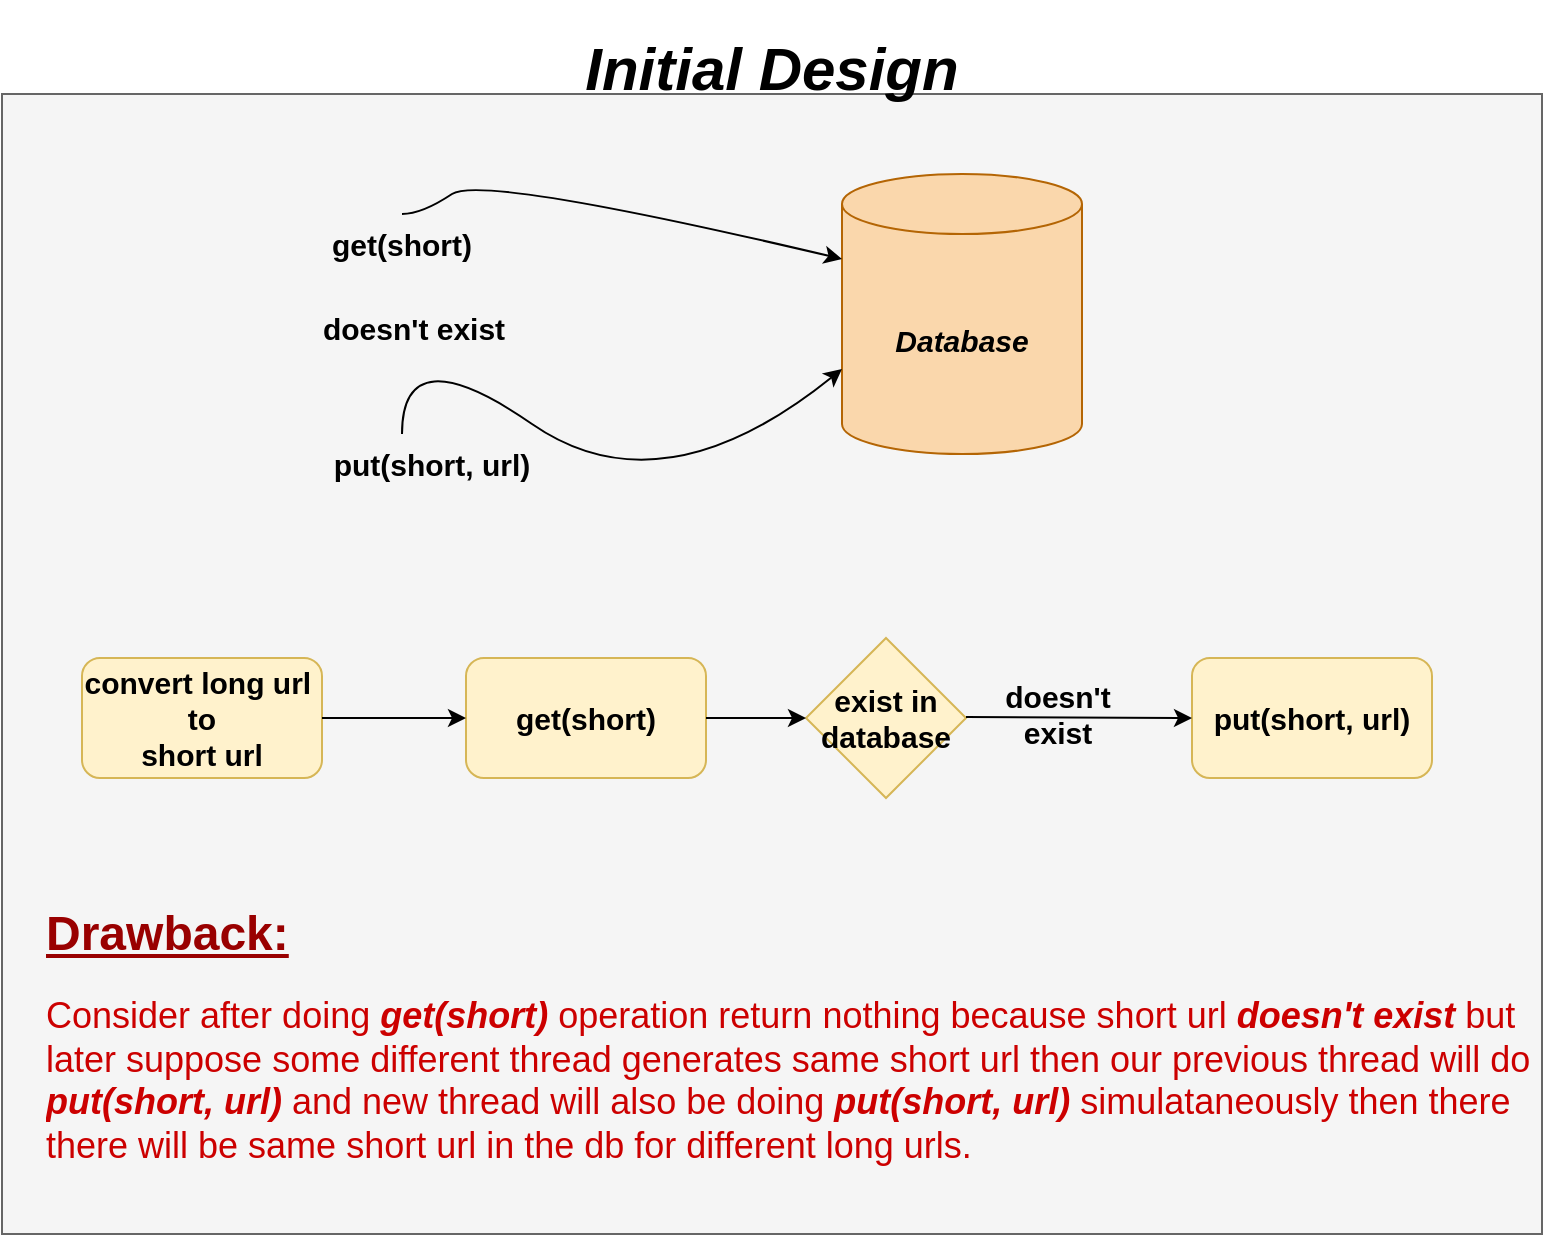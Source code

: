 <mxfile version="21.5.1" type="device" pages="2">
  <diagram name="Page-1" id="enzCbStMEwXn0YLjpf-Z">
    <mxGraphModel dx="1194" dy="671" grid="1" gridSize="10" guides="1" tooltips="1" connect="0" arrows="1" fold="1" page="1" pageScale="1" pageWidth="850" pageHeight="1100" math="0" shadow="0">
      <root>
        <mxCell id="0" />
        <mxCell id="1" parent="0" />
        <mxCell id="oLHMKdf_c8ozPo9maUvz-1" value="" style="rounded=0;whiteSpace=wrap;html=1;fillColor=#f5f5f5;fontColor=#333333;strokeColor=#666666;" vertex="1" parent="1">
          <mxGeometry x="40" y="160" width="770" height="570" as="geometry" />
        </mxCell>
        <mxCell id="lJU4MYkeWqJsF0_TRZ6k-1" value="&lt;b&gt;&lt;font style=&quot;font-size: 15px;&quot;&gt;&lt;i&gt;Database&lt;/i&gt;&lt;/font&gt;&lt;/b&gt;" style="shape=cylinder3;whiteSpace=wrap;html=1;boundedLbl=1;backgroundOutline=1;size=15;fillColor=#fad7ac;strokeColor=#b46504;" vertex="1" parent="1">
          <mxGeometry x="460" y="200" width="120" height="140" as="geometry" />
        </mxCell>
        <mxCell id="lJU4MYkeWqJsF0_TRZ6k-2" value="" style="curved=1;endArrow=classic;html=1;rounded=0;entryX=0;entryY=0;entryDx=0;entryDy=42.5;entryPerimeter=0;exitX=0.5;exitY=0;exitDx=0;exitDy=0;" edge="1" parent="1" source="lJU4MYkeWqJsF0_TRZ6k-6" target="lJU4MYkeWqJsF0_TRZ6k-1">
          <mxGeometry width="50" height="50" relative="1" as="geometry">
            <mxPoint x="240" y="240" as="sourcePoint" />
            <mxPoint x="330" y="200" as="targetPoint" />
            <Array as="points">
              <mxPoint x="250" y="220" />
              <mxPoint x="280" y="200" />
            </Array>
          </mxGeometry>
        </mxCell>
        <mxCell id="lJU4MYkeWqJsF0_TRZ6k-6" value="&lt;b style=&quot;font-size: 15px;&quot;&gt;get(short)&lt;/b&gt;" style="text;html=1;strokeColor=none;fillColor=none;align=center;verticalAlign=middle;whiteSpace=wrap;rounded=0;fontSize=15;" vertex="1" parent="1">
          <mxGeometry x="210" y="220" width="60" height="30" as="geometry" />
        </mxCell>
        <mxCell id="lJU4MYkeWqJsF0_TRZ6k-7" value="&lt;b style=&quot;font-size: 15px;&quot;&gt;doesn&#39;t exist&lt;/b&gt;" style="text;html=1;strokeColor=none;fillColor=none;align=center;verticalAlign=middle;whiteSpace=wrap;rounded=0;fontSize=15;" vertex="1" parent="1">
          <mxGeometry x="191" y="257" width="110" height="40" as="geometry" />
        </mxCell>
        <mxCell id="lJU4MYkeWqJsF0_TRZ6k-8" value="" style="curved=1;endArrow=classic;html=1;rounded=0;entryX=0;entryY=0;entryDx=0;entryDy=97.5;entryPerimeter=0;" edge="1" parent="1" target="lJU4MYkeWqJsF0_TRZ6k-1">
          <mxGeometry width="50" height="50" relative="1" as="geometry">
            <mxPoint x="240" y="330" as="sourcePoint" />
            <mxPoint x="290" y="280" as="targetPoint" />
            <Array as="points">
              <mxPoint x="240" y="280" />
              <mxPoint x="370" y="370" />
            </Array>
          </mxGeometry>
        </mxCell>
        <mxCell id="lJU4MYkeWqJsF0_TRZ6k-9" value="&lt;b style=&quot;font-size: 15px;&quot;&gt;put(short, url)&lt;/b&gt;" style="text;html=1;strokeColor=none;fillColor=none;align=center;verticalAlign=middle;whiteSpace=wrap;rounded=0;fontSize=15;" vertex="1" parent="1">
          <mxGeometry x="195" y="330" width="120" height="30" as="geometry" />
        </mxCell>
        <mxCell id="lJU4MYkeWqJsF0_TRZ6k-10" value="&lt;b&gt;convert long url&amp;nbsp;&lt;br style=&quot;font-size: 15px;&quot;&gt;to&lt;br style=&quot;font-size: 15px;&quot;&gt;short url&lt;/b&gt;" style="rounded=1;whiteSpace=wrap;html=1;fontSize=15;fillColor=#fff2cc;strokeColor=#d6b656;" vertex="1" parent="1">
          <mxGeometry x="80" y="442" width="120" height="60" as="geometry" />
        </mxCell>
        <mxCell id="lJU4MYkeWqJsF0_TRZ6k-11" value="&lt;b&gt;get(short)&lt;/b&gt;" style="rounded=1;whiteSpace=wrap;html=1;fontSize=15;fillColor=#fff2cc;strokeColor=#d6b656;" vertex="1" parent="1">
          <mxGeometry x="272" y="442" width="120" height="60" as="geometry" />
        </mxCell>
        <mxCell id="lJU4MYkeWqJsF0_TRZ6k-12" value="&lt;b&gt;put(short, url)&lt;/b&gt;" style="rounded=1;whiteSpace=wrap;html=1;fontSize=15;fillColor=#fff2cc;strokeColor=#d6b656;" vertex="1" parent="1">
          <mxGeometry x="635" y="442" width="120" height="60" as="geometry" />
        </mxCell>
        <mxCell id="lJU4MYkeWqJsF0_TRZ6k-13" value="&lt;b&gt;exist in database&lt;/b&gt;" style="rhombus;whiteSpace=wrap;html=1;fontSize=15;fillColor=#fff2cc;strokeColor=#d6b656;" vertex="1" parent="1">
          <mxGeometry x="442" y="432" width="80" height="80" as="geometry" />
        </mxCell>
        <mxCell id="lJU4MYkeWqJsF0_TRZ6k-14" value="" style="endArrow=classic;html=1;rounded=0;exitX=1;exitY=0.5;exitDx=0;exitDy=0;entryX=0;entryY=0.5;entryDx=0;entryDy=0;" edge="1" parent="1" source="lJU4MYkeWqJsF0_TRZ6k-10" target="lJU4MYkeWqJsF0_TRZ6k-11">
          <mxGeometry width="50" height="50" relative="1" as="geometry">
            <mxPoint x="220" y="470" as="sourcePoint" />
            <mxPoint x="270" y="420" as="targetPoint" />
          </mxGeometry>
        </mxCell>
        <mxCell id="lJU4MYkeWqJsF0_TRZ6k-15" value="" style="endArrow=classic;html=1;rounded=0;exitX=1;exitY=0.5;exitDx=0;exitDy=0;entryX=0;entryY=0.5;entryDx=0;entryDy=0;" edge="1" parent="1" source="lJU4MYkeWqJsF0_TRZ6k-11" target="lJU4MYkeWqJsF0_TRZ6k-13">
          <mxGeometry width="50" height="50" relative="1" as="geometry">
            <mxPoint x="400" y="482" as="sourcePoint" />
            <mxPoint x="472" y="482" as="targetPoint" />
          </mxGeometry>
        </mxCell>
        <mxCell id="lJU4MYkeWqJsF0_TRZ6k-16" value="" style="endArrow=classic;html=1;rounded=0;exitX=1;exitY=0.5;exitDx=0;exitDy=0;entryX=0;entryY=0.5;entryDx=0;entryDy=0;" edge="1" parent="1" target="lJU4MYkeWqJsF0_TRZ6k-12">
          <mxGeometry width="50" height="50" relative="1" as="geometry">
            <mxPoint x="522" y="471.5" as="sourcePoint" />
            <mxPoint x="594" y="471.5" as="targetPoint" />
          </mxGeometry>
        </mxCell>
        <mxCell id="lJU4MYkeWqJsF0_TRZ6k-18" value="&lt;b&gt;doesn&#39;t exist&lt;/b&gt;" style="text;html=1;strokeColor=none;fillColor=none;align=center;verticalAlign=middle;whiteSpace=wrap;rounded=0;fontSize=15;" vertex="1" parent="1">
          <mxGeometry x="528" y="455" width="80" height="30" as="geometry" />
        </mxCell>
        <mxCell id="lJU4MYkeWqJsF0_TRZ6k-19" value="&lt;h1&gt;&lt;font color=&quot;#990000&quot;&gt;&lt;u&gt;Drawback:&lt;/u&gt;&lt;/font&gt;&lt;/h1&gt;&lt;p&gt;&lt;font style=&quot;font-size: 18px;&quot; color=&quot;#cc0000&quot;&gt;Consider after doing &lt;b&gt;&lt;i&gt;get(short)&lt;/i&gt;&lt;/b&gt; operation return nothing because short url &lt;b&gt;&lt;i&gt;doesn&#39;t exist&lt;/i&gt;&lt;/b&gt; but later suppose some different thread generates same short url then our previous thread will do &lt;b&gt;&lt;i&gt;put(short, url)&lt;/i&gt;&lt;/b&gt; and new thread will also be doing &lt;b&gt;&lt;i&gt;put(short, url)&lt;/i&gt;&lt;/b&gt; simulataneously then there there will be same short url in the db for different long urls.&lt;/font&gt;&lt;/p&gt;" style="text;html=1;strokeColor=none;fillColor=none;spacing=5;spacingTop=-20;whiteSpace=wrap;overflow=hidden;rounded=0;align=left;" vertex="1" parent="1">
          <mxGeometry x="57" y="560" width="753" height="160" as="geometry" />
        </mxCell>
        <mxCell id="lJU4MYkeWqJsF0_TRZ6k-21" value="&lt;h1&gt;&lt;font size=&quot;1&quot; style=&quot;&quot;&gt;&lt;i style=&quot;font-size: 30px;&quot;&gt;Initial Design&lt;/i&gt;&lt;/font&gt;&lt;/h1&gt;" style="text;html=1;strokeColor=none;fillColor=none;align=center;verticalAlign=middle;whiteSpace=wrap;rounded=0;" vertex="1" parent="1">
          <mxGeometry x="301" y="122" width="248" height="50" as="geometry" />
        </mxCell>
      </root>
    </mxGraphModel>
  </diagram>
  <diagram id="oJMWhMjttmCIodCj9CRg" name="Page-2">
    <mxGraphModel dx="1194" dy="671" grid="1" gridSize="10" guides="1" tooltips="1" connect="1" arrows="1" fold="1" page="1" pageScale="1" pageWidth="850" pageHeight="1100" math="0" shadow="0">
      <root>
        <mxCell id="0" />
        <mxCell id="1" parent="0" />
        <mxCell id="Cf9qOobosBltCWLoxzpp-31" value="" style="rounded=0;whiteSpace=wrap;html=1;fillColor=#f5f5f5;fontColor=#333333;strokeColor=#666666;" vertex="1" parent="1">
          <mxGeometry x="61" y="100" width="660" height="670" as="geometry" />
        </mxCell>
        <mxCell id="Cf9qOobosBltCWLoxzpp-1" value="&lt;b&gt;Convert Long Url&lt;br&gt;To&lt;br&gt;Short Url&lt;/b&gt;" style="rounded=0;whiteSpace=wrap;html=1;fillColor=#fff2cc;strokeColor=#d6b656;" vertex="1" parent="1">
          <mxGeometry x="104" y="140" width="130" height="70" as="geometry" />
        </mxCell>
        <mxCell id="Cf9qOobosBltCWLoxzpp-3" value="&lt;b&gt;get(short)&lt;/b&gt;" style="rounded=0;whiteSpace=wrap;html=1;fillColor=#fff2cc;strokeColor=#d6b656;" vertex="1" parent="1">
          <mxGeometry x="283" y="140" width="130" height="70" as="geometry" />
        </mxCell>
        <mxCell id="Cf9qOobosBltCWLoxzpp-5" value="&lt;b&gt;Modify Short Url&lt;/b&gt;" style="rounded=0;whiteSpace=wrap;html=1;fillColor=#fff2cc;strokeColor=#d6b656;" vertex="1" parent="1">
          <mxGeometry x="494" y="475" width="130" height="70" as="geometry" />
        </mxCell>
        <mxCell id="Cf9qOobosBltCWLoxzpp-6" value="&lt;b&gt;get(short)&lt;/b&gt;" style="rounded=0;whiteSpace=wrap;html=1;fillColor=#fff2cc;strokeColor=#d6b656;" vertex="1" parent="1">
          <mxGeometry x="256.5" y="296" width="130" height="70" as="geometry" />
        </mxCell>
        <mxCell id="Cf9qOobosBltCWLoxzpp-8" value="&lt;b&gt;put(short, long)&lt;/b&gt;" style="rounded=0;whiteSpace=wrap;html=1;fillColor=#fff2cc;strokeColor=#d6b656;" vertex="1" parent="1">
          <mxGeometry x="493" y="296" width="130" height="70" as="geometry" />
        </mxCell>
        <mxCell id="Cf9qOobosBltCWLoxzpp-9" value="&lt;b&gt;Short Url&lt;br&gt;Exist&lt;br&gt;In&amp;nbsp;&lt;br&gt;Database&lt;/b&gt;" style="rhombus;whiteSpace=wrap;html=1;fillColor=#fff2cc;strokeColor=#d6b656;" vertex="1" parent="1">
          <mxGeometry x="504" y="105" width="110" height="140" as="geometry" />
        </mxCell>
        <mxCell id="Cf9qOobosBltCWLoxzpp-11" value="&lt;b&gt;Long Url from &lt;br&gt;reqest equals to &lt;br&gt;Long Url for &lt;br&gt;get operration&amp;nbsp;&lt;/b&gt;" style="rhombus;whiteSpace=wrap;html=1;fillColor=#fff2cc;strokeColor=#d6b656;" vertex="1" parent="1">
          <mxGeometry x="253" y="428" width="137" height="164" as="geometry" />
        </mxCell>
        <mxCell id="Cf9qOobosBltCWLoxzpp-12" value="" style="endArrow=classic;html=1;rounded=0;exitX=1;exitY=0.5;exitDx=0;exitDy=0;entryX=0;entryY=0.5;entryDx=0;entryDy=0;" edge="1" parent="1" source="Cf9qOobosBltCWLoxzpp-1" target="Cf9qOobosBltCWLoxzpp-3">
          <mxGeometry width="50" height="50" relative="1" as="geometry">
            <mxPoint x="210" y="180" as="sourcePoint" />
            <mxPoint x="260" y="130" as="targetPoint" />
          </mxGeometry>
        </mxCell>
        <mxCell id="Cf9qOobosBltCWLoxzpp-13" value="" style="endArrow=classic;html=1;rounded=0;exitX=1;exitY=0.5;exitDx=0;exitDy=0;entryX=0;entryY=0.5;entryDx=0;entryDy=0;" edge="1" parent="1" source="Cf9qOobosBltCWLoxzpp-3" target="Cf9qOobosBltCWLoxzpp-9">
          <mxGeometry width="50" height="50" relative="1" as="geometry">
            <mxPoint x="400" y="450" as="sourcePoint" />
            <mxPoint x="460" y="210" as="targetPoint" />
          </mxGeometry>
        </mxCell>
        <mxCell id="Cf9qOobosBltCWLoxzpp-14" value="" style="endArrow=classic;html=1;rounded=0;exitX=1;exitY=0.5;exitDx=0;exitDy=0;entryX=0;entryY=0.5;entryDx=0;entryDy=0;" edge="1" parent="1" source="Cf9qOobosBltCWLoxzpp-11" target="Cf9qOobosBltCWLoxzpp-5">
          <mxGeometry width="50" height="50" relative="1" as="geometry">
            <mxPoint x="420" y="590" as="sourcePoint" />
            <mxPoint x="470" y="540" as="targetPoint" />
          </mxGeometry>
        </mxCell>
        <mxCell id="Cf9qOobosBltCWLoxzpp-15" value="" style="endArrow=classic;html=1;rounded=0;exitX=0.5;exitY=1;exitDx=0;exitDy=0;entryX=0.5;entryY=0;entryDx=0;entryDy=0;" edge="1" parent="1" source="Cf9qOobosBltCWLoxzpp-6" target="Cf9qOobosBltCWLoxzpp-11">
          <mxGeometry width="50" height="50" relative="1" as="geometry">
            <mxPoint x="330" y="470" as="sourcePoint" />
            <mxPoint x="380" y="420" as="targetPoint" />
          </mxGeometry>
        </mxCell>
        <mxCell id="Cf9qOobosBltCWLoxzpp-16" value="" style="endArrow=classic;html=1;rounded=0;exitX=0.5;exitY=1;exitDx=0;exitDy=0;" edge="1" parent="1" source="Cf9qOobosBltCWLoxzpp-11" target="Cf9qOobosBltCWLoxzpp-24">
          <mxGeometry width="50" height="50" relative="1" as="geometry">
            <mxPoint x="320" y="470" as="sourcePoint" />
            <mxPoint x="370" y="420" as="targetPoint" />
          </mxGeometry>
        </mxCell>
        <mxCell id="Cf9qOobosBltCWLoxzpp-17" value="" style="endArrow=classic;html=1;rounded=0;entryX=1;entryY=0.5;entryDx=0;entryDy=0;exitX=0;exitY=0.5;exitDx=0;exitDy=0;" edge="1" parent="1" source="Cf9qOobosBltCWLoxzpp-8" target="Cf9qOobosBltCWLoxzpp-6">
          <mxGeometry width="50" height="50" relative="1" as="geometry">
            <mxPoint x="400" y="450" as="sourcePoint" />
            <mxPoint x="450" y="400" as="targetPoint" />
          </mxGeometry>
        </mxCell>
        <mxCell id="Cf9qOobosBltCWLoxzpp-18" value="" style="endArrow=classic;html=1;rounded=0;entryX=0.5;entryY=0;entryDx=0;entryDy=0;exitX=0.5;exitY=1;exitDx=0;exitDy=0;" edge="1" parent="1" source="Cf9qOobosBltCWLoxzpp-9" target="Cf9qOobosBltCWLoxzpp-8">
          <mxGeometry width="50" height="50" relative="1" as="geometry">
            <mxPoint x="556" y="260" as="sourcePoint" />
            <mxPoint x="606" y="210" as="targetPoint" />
          </mxGeometry>
        </mxCell>
        <mxCell id="Cf9qOobosBltCWLoxzpp-19" value="" style="endArrow=classic;html=1;rounded=0;exitX=1;exitY=0.5;exitDx=0;exitDy=0;entryX=1;entryY=0.5;entryDx=0;entryDy=0;" edge="1" parent="1" target="Cf9qOobosBltCWLoxzpp-5">
          <mxGeometry width="50" height="50" relative="1" as="geometry">
            <mxPoint x="614" y="174" as="sourcePoint" />
            <mxPoint x="624" y="517" as="targetPoint" />
            <Array as="points">
              <mxPoint x="682" y="174" />
              <mxPoint x="682" y="510" />
            </Array>
          </mxGeometry>
        </mxCell>
        <mxCell id="Cf9qOobosBltCWLoxzpp-23" value="" style="endArrow=classic;html=1;rounded=0;exitX=0.5;exitY=0;exitDx=0;exitDy=0;entryX=0.5;entryY=1;entryDx=0;entryDy=0;" edge="1" parent="1" source="Cf9qOobosBltCWLoxzpp-5" target="Cf9qOobosBltCWLoxzpp-8">
          <mxGeometry width="50" height="50" relative="1" as="geometry">
            <mxPoint x="560" y="520" as="sourcePoint" />
            <mxPoint x="610" y="470" as="targetPoint" />
          </mxGeometry>
        </mxCell>
        <mxCell id="Cf9qOobosBltCWLoxzpp-24" value="&lt;b&gt;End&lt;/b&gt;" style="ellipse;whiteSpace=wrap;html=1;aspect=fixed;fillColor=#fff2cc;strokeColor=#d6b656;" vertex="1" parent="1">
          <mxGeometry x="281.5" y="660" width="80" height="80" as="geometry" />
        </mxCell>
        <mxCell id="Cf9qOobosBltCWLoxzpp-26" value="&lt;b&gt;Not equal&lt;/b&gt;" style="text;html=1;strokeColor=none;fillColor=none;align=center;verticalAlign=middle;whiteSpace=wrap;rounded=0;" vertex="1" parent="1">
          <mxGeometry x="413" y="490" width="60" height="30" as="geometry" />
        </mxCell>
        <mxCell id="Cf9qOobosBltCWLoxzpp-27" value="&lt;b&gt;equal&lt;/b&gt;" style="text;html=1;strokeColor=none;fillColor=none;align=center;verticalAlign=middle;whiteSpace=wrap;rounded=0;" vertex="1" parent="1">
          <mxGeometry x="310" y="609" width="60" height="30" as="geometry" />
        </mxCell>
        <mxCell id="Cf9qOobosBltCWLoxzpp-28" value="&lt;b&gt;exist&lt;/b&gt;" style="text;html=1;strokeColor=none;fillColor=none;align=center;verticalAlign=middle;whiteSpace=wrap;rounded=0;" vertex="1" parent="1">
          <mxGeometry x="614" y="153" width="60" height="30" as="geometry" />
        </mxCell>
        <mxCell id="Cf9qOobosBltCWLoxzpp-29" value="doesn&#39;t exist" style="text;html=1;strokeColor=none;fillColor=none;align=center;verticalAlign=middle;whiteSpace=wrap;rounded=0;" vertex="1" parent="1">
          <mxGeometry x="509" y="253" width="100" height="30" as="geometry" />
        </mxCell>
        <mxCell id="Cf9qOobosBltCWLoxzpp-33" value="&lt;h1&gt;&lt;i&gt;&lt;font style=&quot;font-size: 30px;&quot;&gt;Final Design&lt;/font&gt;&lt;/i&gt;&lt;/h1&gt;" style="text;html=1;align=center;verticalAlign=middle;resizable=0;points=[];autosize=1;strokeColor=none;fillColor=none;" vertex="1" parent="1">
          <mxGeometry x="280" y="47" width="200" height="80" as="geometry" />
        </mxCell>
      </root>
    </mxGraphModel>
  </diagram>
</mxfile>
